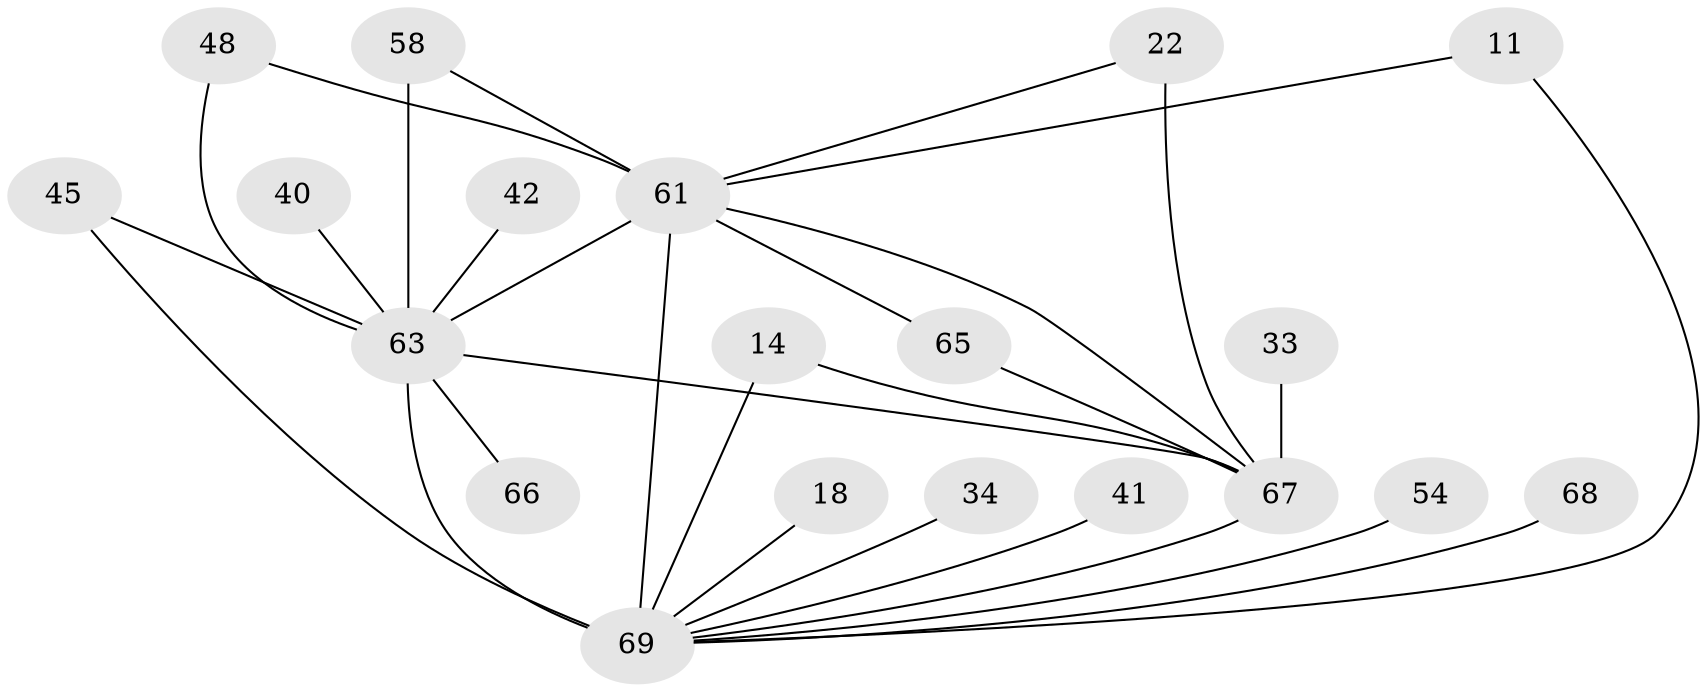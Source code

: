 // original degree distribution, {19: 0.028985507246376812, 15: 0.028985507246376812, 22: 0.014492753623188406, 16: 0.028985507246376812, 14: 0.028985507246376812, 12: 0.014492753623188406, 2: 0.4927536231884058, 5: 0.08695652173913043, 4: 0.08695652173913043, 3: 0.17391304347826086, 6: 0.014492753623188406}
// Generated by graph-tools (version 1.1) at 2025/48/03/04/25 21:48:28]
// undirected, 20 vertices, 29 edges
graph export_dot {
graph [start="1"]
  node [color=gray90,style=filled];
  11;
  14;
  18;
  22 [super="+16"];
  33;
  34;
  40;
  41;
  42;
  45;
  48;
  54;
  58 [super="+25+56"];
  61 [super="+31+10"];
  63 [super="+53+60+57"];
  65;
  66;
  67 [super="+21+62+9+64+50"];
  68;
  69 [super="+7"];
  11 -- 61;
  11 -- 69;
  14 -- 67;
  14 -- 69;
  18 -- 69 [weight=2];
  22 -- 67 [weight=2];
  22 -- 61;
  33 -- 67 [weight=2];
  34 -- 69 [weight=2];
  40 -- 63 [weight=2];
  41 -- 69 [weight=2];
  42 -- 63 [weight=2];
  45 -- 63;
  45 -- 69;
  48 -- 63;
  48 -- 61;
  54 -- 69 [weight=2];
  58 -- 63 [weight=5];
  58 -- 61 [weight=3];
  61 -- 67 [weight=12];
  61 -- 63 [weight=12];
  61 -- 65;
  61 -- 69 [weight=9];
  63 -- 67 [weight=7];
  63 -- 69 [weight=17];
  63 -- 66 [weight=2];
  65 -- 67;
  67 -- 69 [weight=14];
  68 -- 69 [weight=2];
}

